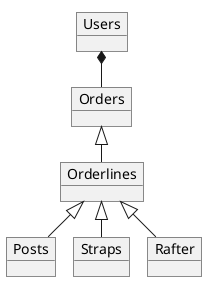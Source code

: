 @startuml
'https://plantuml.com/object-diagram
!pragma layout smetana
'made the 28/04/2025
object Users
object Orders
object Orderlines
object Posts
object Straps
object Rafter

Users *-- Orders
Orders <|-- Orderlines
Orderlines <|-- Posts
Orderlines <|-- Straps
Orderlines  <|-- Rafter

@enduml
